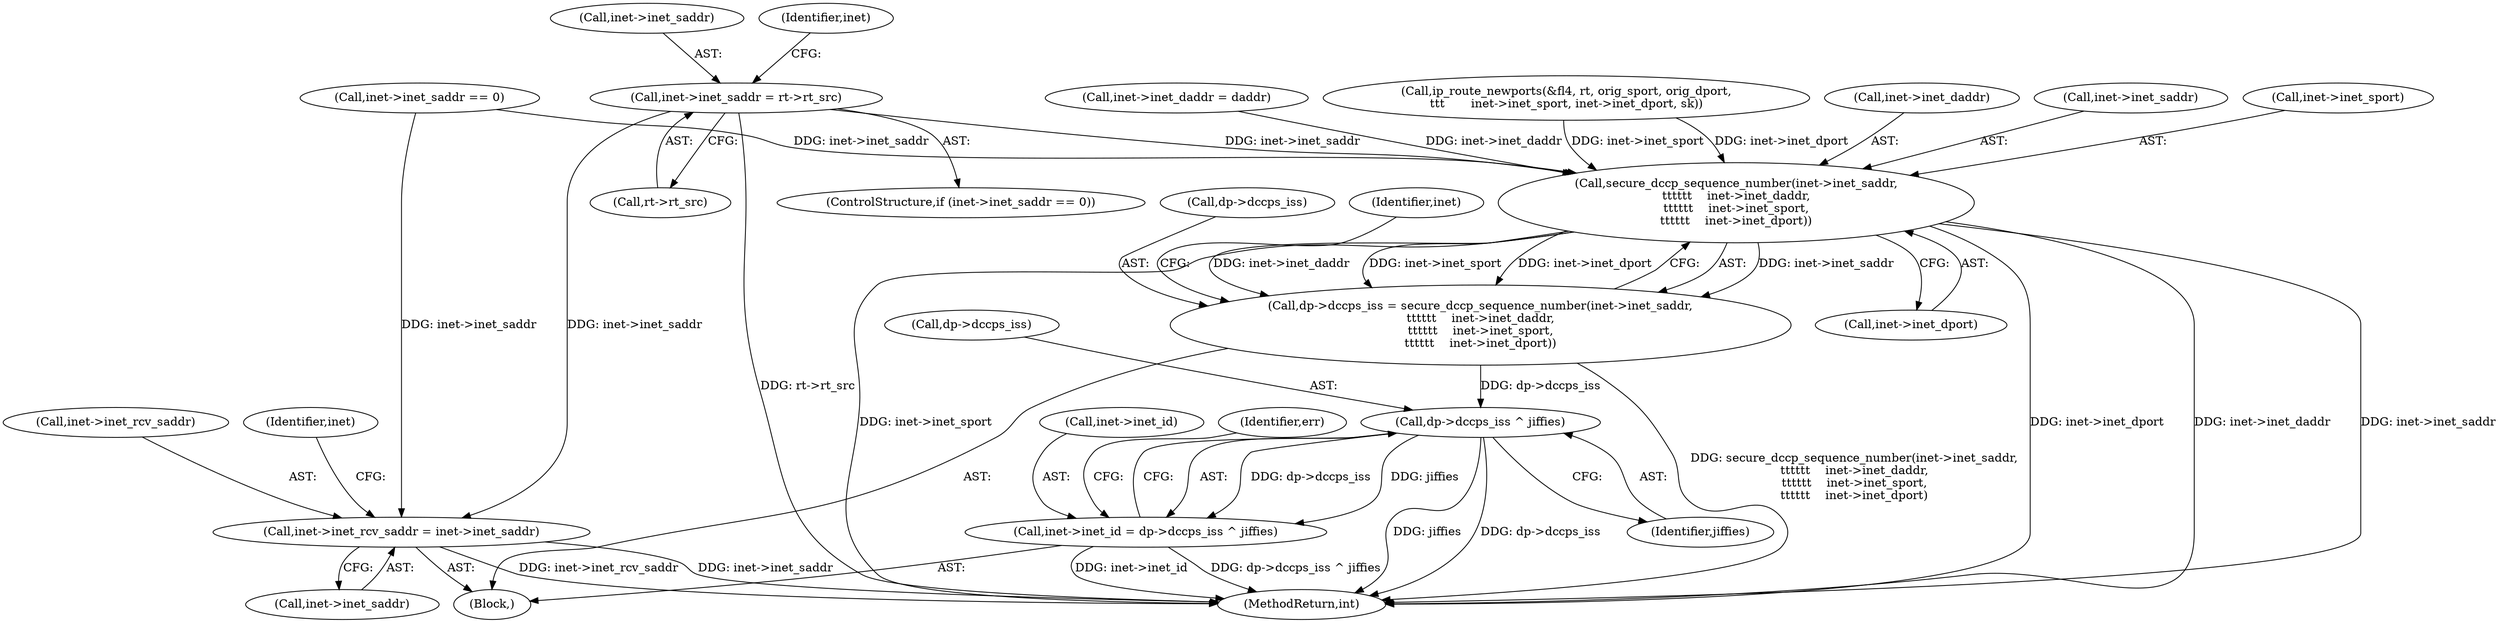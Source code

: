 digraph "0_linux_f6d8bd051c391c1c0458a30b2a7abcd939329259@pointer" {
"1000267" [label="(Call,inet->inet_saddr = rt->rt_src)"];
"1000274" [label="(Call,inet->inet_rcv_saddr = inet->inet_saddr)"];
"1000358" [label="(Call,secure_dccp_sequence_number(inet->inet_saddr,\n\t\t\t\t\t\t    inet->inet_daddr,\n\t\t\t\t\t\t    inet->inet_sport,\n\t\t\t\t\t\t    inet->inet_dport))"];
"1000354" [label="(Call,dp->dccps_iss = secure_dccp_sequence_number(inet->inet_saddr,\n\t\t\t\t\t\t    inet->inet_daddr,\n\t\t\t\t\t\t    inet->inet_sport,\n\t\t\t\t\t\t    inet->inet_dport))"];
"1000375" [label="(Call,dp->dccps_iss ^ jiffies)"];
"1000371" [label="(Call,inet->inet_id = dp->dccps_iss ^ jiffies)"];
"1000278" [label="(Call,inet->inet_saddr)"];
"1000327" [label="(Call,ip_route_newports(&fl4, rt, orig_sport, orig_dport,\n\t\t\t       inet->inet_sport, inet->inet_dport, sk))"];
"1000355" [label="(Call,dp->dccps_iss)"];
"1000267" [label="(Call,inet->inet_saddr = rt->rt_src)"];
"1000362" [label="(Call,inet->inet_daddr)"];
"1000371" [label="(Call,inet->inet_id = dp->dccps_iss ^ jiffies)"];
"1000372" [label="(Call,inet->inet_id)"];
"1000373" [label="(Identifier,inet)"];
"1000381" [label="(Identifier,err)"];
"1000359" [label="(Call,inet->inet_saddr)"];
"1000271" [label="(Call,rt->rt_src)"];
"1000354" [label="(Call,dp->dccps_iss = secure_dccp_sequence_number(inet->inet_saddr,\n\t\t\t\t\t\t    inet->inet_daddr,\n\t\t\t\t\t\t    inet->inet_sport,\n\t\t\t\t\t\t    inet->inet_dport))"];
"1000376" [label="(Call,dp->dccps_iss)"];
"1000375" [label="(Call,dp->dccps_iss ^ jiffies)"];
"1000107" [label="(Block,)"];
"1000275" [label="(Call,inet->inet_rcv_saddr)"];
"1000268" [label="(Call,inet->inet_saddr)"];
"1000358" [label="(Call,secure_dccp_sequence_number(inet->inet_saddr,\n\t\t\t\t\t\t    inet->inet_daddr,\n\t\t\t\t\t\t    inet->inet_sport,\n\t\t\t\t\t\t    inet->inet_dport))"];
"1000283" [label="(Identifier,inet)"];
"1000368" [label="(Call,inet->inet_dport)"];
"1000274" [label="(Call,inet->inet_rcv_saddr = inet->inet_saddr)"];
"1000365" [label="(Call,inet->inet_sport)"];
"1000288" [label="(Call,inet->inet_daddr = daddr)"];
"1000261" [label="(ControlStructure,if (inet->inet_saddr == 0))"];
"1000412" [label="(MethodReturn,int)"];
"1000276" [label="(Identifier,inet)"];
"1000262" [label="(Call,inet->inet_saddr == 0)"];
"1000379" [label="(Identifier,jiffies)"];
"1000267" -> "1000261"  [label="AST: "];
"1000267" -> "1000271"  [label="CFG: "];
"1000268" -> "1000267"  [label="AST: "];
"1000271" -> "1000267"  [label="AST: "];
"1000276" -> "1000267"  [label="CFG: "];
"1000267" -> "1000412"  [label="DDG: rt->rt_src"];
"1000267" -> "1000274"  [label="DDG: inet->inet_saddr"];
"1000267" -> "1000358"  [label="DDG: inet->inet_saddr"];
"1000274" -> "1000107"  [label="AST: "];
"1000274" -> "1000278"  [label="CFG: "];
"1000275" -> "1000274"  [label="AST: "];
"1000278" -> "1000274"  [label="AST: "];
"1000283" -> "1000274"  [label="CFG: "];
"1000274" -> "1000412"  [label="DDG: inet->inet_rcv_saddr"];
"1000274" -> "1000412"  [label="DDG: inet->inet_saddr"];
"1000262" -> "1000274"  [label="DDG: inet->inet_saddr"];
"1000358" -> "1000354"  [label="AST: "];
"1000358" -> "1000368"  [label="CFG: "];
"1000359" -> "1000358"  [label="AST: "];
"1000362" -> "1000358"  [label="AST: "];
"1000365" -> "1000358"  [label="AST: "];
"1000368" -> "1000358"  [label="AST: "];
"1000354" -> "1000358"  [label="CFG: "];
"1000358" -> "1000412"  [label="DDG: inet->inet_sport"];
"1000358" -> "1000412"  [label="DDG: inet->inet_dport"];
"1000358" -> "1000412"  [label="DDG: inet->inet_daddr"];
"1000358" -> "1000412"  [label="DDG: inet->inet_saddr"];
"1000358" -> "1000354"  [label="DDG: inet->inet_saddr"];
"1000358" -> "1000354"  [label="DDG: inet->inet_daddr"];
"1000358" -> "1000354"  [label="DDG: inet->inet_sport"];
"1000358" -> "1000354"  [label="DDG: inet->inet_dport"];
"1000262" -> "1000358"  [label="DDG: inet->inet_saddr"];
"1000288" -> "1000358"  [label="DDG: inet->inet_daddr"];
"1000327" -> "1000358"  [label="DDG: inet->inet_sport"];
"1000327" -> "1000358"  [label="DDG: inet->inet_dport"];
"1000354" -> "1000107"  [label="AST: "];
"1000355" -> "1000354"  [label="AST: "];
"1000373" -> "1000354"  [label="CFG: "];
"1000354" -> "1000412"  [label="DDG: secure_dccp_sequence_number(inet->inet_saddr,\n\t\t\t\t\t\t    inet->inet_daddr,\n\t\t\t\t\t\t    inet->inet_sport,\n\t\t\t\t\t\t    inet->inet_dport)"];
"1000354" -> "1000375"  [label="DDG: dp->dccps_iss"];
"1000375" -> "1000371"  [label="AST: "];
"1000375" -> "1000379"  [label="CFG: "];
"1000376" -> "1000375"  [label="AST: "];
"1000379" -> "1000375"  [label="AST: "];
"1000371" -> "1000375"  [label="CFG: "];
"1000375" -> "1000412"  [label="DDG: dp->dccps_iss"];
"1000375" -> "1000412"  [label="DDG: jiffies"];
"1000375" -> "1000371"  [label="DDG: dp->dccps_iss"];
"1000375" -> "1000371"  [label="DDG: jiffies"];
"1000371" -> "1000107"  [label="AST: "];
"1000372" -> "1000371"  [label="AST: "];
"1000381" -> "1000371"  [label="CFG: "];
"1000371" -> "1000412"  [label="DDG: dp->dccps_iss ^ jiffies"];
"1000371" -> "1000412"  [label="DDG: inet->inet_id"];
}
